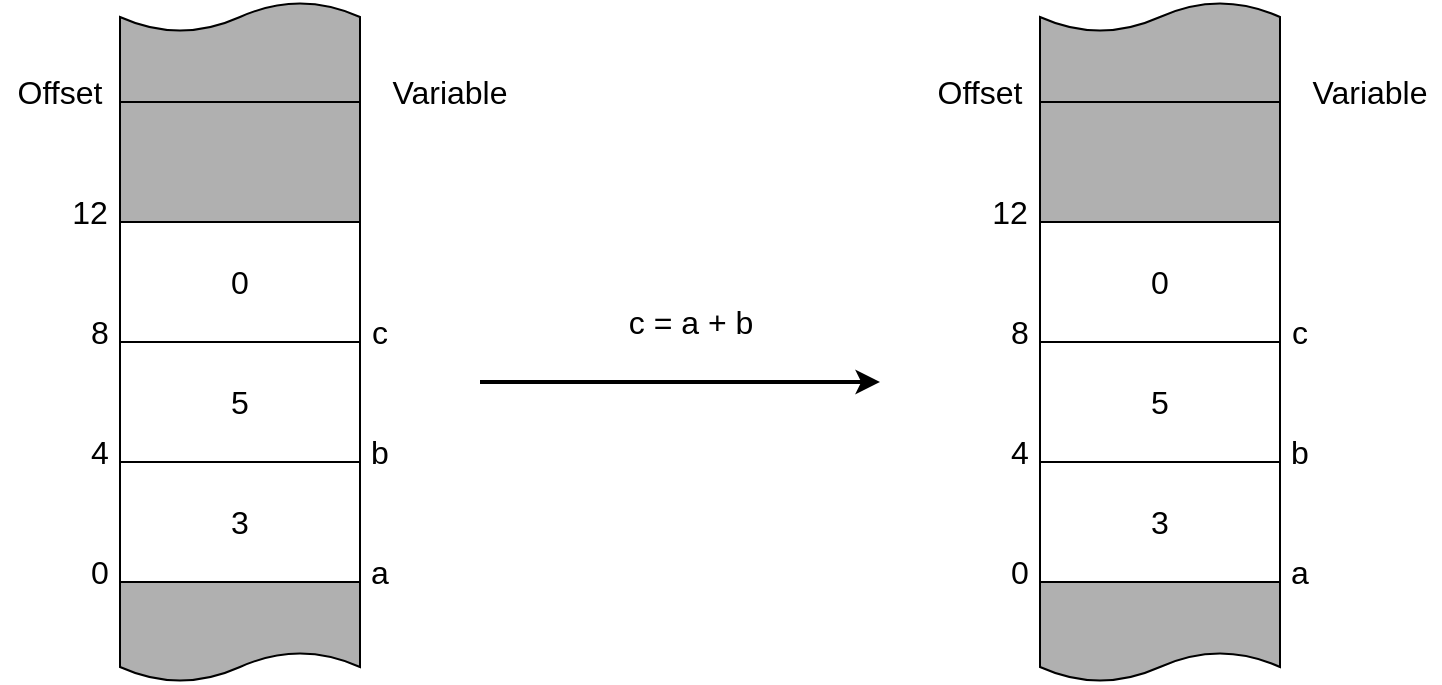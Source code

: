 <mxfile version="12.9.2" type="device"><diagram id="3T6XXa4KqIWcqoQXKcZj" name="Page-1"><mxGraphModel dx="1102" dy="565" grid="1" gridSize="10" guides="1" tooltips="1" connect="1" arrows="1" fold="1" page="1" pageScale="1" pageWidth="850" pageHeight="1100" math="0" shadow="0"><root><mxCell id="0"/><mxCell id="1" parent="0"/><mxCell id="Z8ysf3RP-tLpuXfRaKUo-2" value="" style="shape=document;whiteSpace=wrap;html=1;boundedLbl=1;rotation=-180;fillColor=#B0B0B0;" parent="1" vertex="1"><mxGeometry x="140" y="90" width="120" height="50" as="geometry"/></mxCell><mxCell id="Z8ysf3RP-tLpuXfRaKUo-3" value="" style="shape=document;whiteSpace=wrap;html=1;boundedLbl=1;rotation=0;fillColor=#B0B0B0;" parent="1" vertex="1"><mxGeometry x="140" y="380" width="120" height="50" as="geometry"/></mxCell><mxCell id="Z8ysf3RP-tLpuXfRaKUo-4" value="3" style="rounded=0;whiteSpace=wrap;html=1;fontSize=16;" parent="1" vertex="1"><mxGeometry x="140" y="320" width="120" height="60" as="geometry"/></mxCell><mxCell id="Z8ysf3RP-tLpuXfRaKUo-5" value="5" style="rounded=0;whiteSpace=wrap;html=1;fontSize=16;" parent="1" vertex="1"><mxGeometry x="140" y="260" width="120" height="60" as="geometry"/></mxCell><mxCell id="Z8ysf3RP-tLpuXfRaKUo-6" value="0" style="rounded=0;whiteSpace=wrap;html=1;fontSize=16;" parent="1" vertex="1"><mxGeometry x="140" y="200" width="120" height="60" as="geometry"/></mxCell><mxCell id="Z8ysf3RP-tLpuXfRaKUo-7" value="" style="rounded=0;whiteSpace=wrap;html=1;fillColor=#B0B0B0;" parent="1" vertex="1"><mxGeometry x="140" y="140" width="120" height="60" as="geometry"/></mxCell><mxCell id="Z8ysf3RP-tLpuXfRaKUo-8" value="Offset" style="text;html=1;strokeColor=none;fillColor=none;align=center;verticalAlign=middle;whiteSpace=wrap;rounded=0;fontSize=16;" parent="1" vertex="1"><mxGeometry x="80" y="120" width="60" height="30" as="geometry"/></mxCell><mxCell id="Z8ysf3RP-tLpuXfRaKUo-9" value="0" style="text;html=1;strokeColor=none;fillColor=none;align=center;verticalAlign=middle;whiteSpace=wrap;rounded=0;fontSize=16;" parent="1" vertex="1"><mxGeometry x="120" y="360" width="20" height="30" as="geometry"/></mxCell><mxCell id="Z8ysf3RP-tLpuXfRaKUo-10" value="4" style="text;html=1;strokeColor=none;fillColor=none;align=center;verticalAlign=middle;whiteSpace=wrap;rounded=0;fontSize=16;" parent="1" vertex="1"><mxGeometry x="120" y="300" width="20" height="30" as="geometry"/></mxCell><mxCell id="Z8ysf3RP-tLpuXfRaKUo-11" value="8" style="text;html=1;strokeColor=none;fillColor=none;align=center;verticalAlign=middle;whiteSpace=wrap;rounded=0;fontSize=16;" parent="1" vertex="1"><mxGeometry x="120" y="240" width="20" height="30" as="geometry"/></mxCell><mxCell id="Z8ysf3RP-tLpuXfRaKUo-12" value="12" style="text;html=1;strokeColor=none;fillColor=none;align=center;verticalAlign=middle;whiteSpace=wrap;rounded=0;fontSize=16;" parent="1" vertex="1"><mxGeometry x="110" y="180" width="30" height="30" as="geometry"/></mxCell><mxCell id="WdGrn8KU4RR0bOzMLmEx-1" value="Variable" style="text;html=1;strokeColor=none;fillColor=none;align=center;verticalAlign=middle;whiteSpace=wrap;rounded=0;fontSize=16;" vertex="1" parent="1"><mxGeometry x="270" y="120" width="70" height="30" as="geometry"/></mxCell><mxCell id="WdGrn8KU4RR0bOzMLmEx-2" value="a" style="text;html=1;strokeColor=none;fillColor=none;align=center;verticalAlign=middle;whiteSpace=wrap;rounded=0;fontSize=16;" vertex="1" parent="1"><mxGeometry x="260" y="360" width="20" height="30" as="geometry"/></mxCell><mxCell id="WdGrn8KU4RR0bOzMLmEx-3" value="b" style="text;html=1;strokeColor=none;fillColor=none;align=center;verticalAlign=middle;whiteSpace=wrap;rounded=0;fontSize=16;" vertex="1" parent="1"><mxGeometry x="260" y="300" width="20" height="30" as="geometry"/></mxCell><mxCell id="WdGrn8KU4RR0bOzMLmEx-4" value="c" style="text;html=1;strokeColor=none;fillColor=none;align=center;verticalAlign=middle;whiteSpace=wrap;rounded=0;fontSize=16;" vertex="1" parent="1"><mxGeometry x="260" y="240" width="20" height="30" as="geometry"/></mxCell><mxCell id="WdGrn8KU4RR0bOzMLmEx-5" value="" style="shape=document;whiteSpace=wrap;html=1;boundedLbl=1;rotation=-180;fillColor=#B0B0B0;" vertex="1" parent="1"><mxGeometry x="600" y="90" width="120" height="50" as="geometry"/></mxCell><mxCell id="WdGrn8KU4RR0bOzMLmEx-6" value="" style="shape=document;whiteSpace=wrap;html=1;boundedLbl=1;rotation=0;fillColor=#B0B0B0;" vertex="1" parent="1"><mxGeometry x="600" y="380" width="120" height="50" as="geometry"/></mxCell><mxCell id="WdGrn8KU4RR0bOzMLmEx-7" value="3" style="rounded=0;whiteSpace=wrap;html=1;fontSize=16;" vertex="1" parent="1"><mxGeometry x="600" y="320" width="120" height="60" as="geometry"/></mxCell><mxCell id="WdGrn8KU4RR0bOzMLmEx-8" value="5" style="rounded=0;whiteSpace=wrap;html=1;fontSize=16;" vertex="1" parent="1"><mxGeometry x="600" y="260" width="120" height="60" as="geometry"/></mxCell><mxCell id="WdGrn8KU4RR0bOzMLmEx-9" value="0" style="rounded=0;whiteSpace=wrap;html=1;fontSize=16;" vertex="1" parent="1"><mxGeometry x="600" y="200" width="120" height="60" as="geometry"/></mxCell><mxCell id="WdGrn8KU4RR0bOzMLmEx-10" value="" style="rounded=0;whiteSpace=wrap;html=1;fillColor=#B0B0B0;" vertex="1" parent="1"><mxGeometry x="600" y="140" width="120" height="60" as="geometry"/></mxCell><mxCell id="WdGrn8KU4RR0bOzMLmEx-11" value="Offset" style="text;html=1;strokeColor=none;fillColor=none;align=center;verticalAlign=middle;whiteSpace=wrap;rounded=0;fontSize=16;" vertex="1" parent="1"><mxGeometry x="540" y="120" width="60" height="30" as="geometry"/></mxCell><mxCell id="WdGrn8KU4RR0bOzMLmEx-12" value="0" style="text;html=1;strokeColor=none;fillColor=none;align=center;verticalAlign=middle;whiteSpace=wrap;rounded=0;fontSize=16;" vertex="1" parent="1"><mxGeometry x="580" y="360" width="20" height="30" as="geometry"/></mxCell><mxCell id="WdGrn8KU4RR0bOzMLmEx-13" value="4" style="text;html=1;strokeColor=none;fillColor=none;align=center;verticalAlign=middle;whiteSpace=wrap;rounded=0;fontSize=16;" vertex="1" parent="1"><mxGeometry x="580" y="300" width="20" height="30" as="geometry"/></mxCell><mxCell id="WdGrn8KU4RR0bOzMLmEx-14" value="8" style="text;html=1;strokeColor=none;fillColor=none;align=center;verticalAlign=middle;whiteSpace=wrap;rounded=0;fontSize=16;" vertex="1" parent="1"><mxGeometry x="580" y="240" width="20" height="30" as="geometry"/></mxCell><mxCell id="WdGrn8KU4RR0bOzMLmEx-15" value="12" style="text;html=1;strokeColor=none;fillColor=none;align=center;verticalAlign=middle;whiteSpace=wrap;rounded=0;fontSize=16;" vertex="1" parent="1"><mxGeometry x="570" y="180" width="30" height="30" as="geometry"/></mxCell><mxCell id="WdGrn8KU4RR0bOzMLmEx-16" value="Variable" style="text;html=1;strokeColor=none;fillColor=none;align=center;verticalAlign=middle;whiteSpace=wrap;rounded=0;fontSize=16;" vertex="1" parent="1"><mxGeometry x="730" y="120" width="70" height="30" as="geometry"/></mxCell><mxCell id="WdGrn8KU4RR0bOzMLmEx-17" value="a" style="text;html=1;strokeColor=none;fillColor=none;align=center;verticalAlign=middle;whiteSpace=wrap;rounded=0;fontSize=16;" vertex="1" parent="1"><mxGeometry x="720" y="360" width="20" height="30" as="geometry"/></mxCell><mxCell id="WdGrn8KU4RR0bOzMLmEx-18" value="b" style="text;html=1;strokeColor=none;fillColor=none;align=center;verticalAlign=middle;whiteSpace=wrap;rounded=0;fontSize=16;" vertex="1" parent="1"><mxGeometry x="720" y="300" width="20" height="30" as="geometry"/></mxCell><mxCell id="WdGrn8KU4RR0bOzMLmEx-19" value="c" style="text;html=1;strokeColor=none;fillColor=none;align=center;verticalAlign=middle;whiteSpace=wrap;rounded=0;fontSize=16;" vertex="1" parent="1"><mxGeometry x="720" y="240" width="20" height="30" as="geometry"/></mxCell><mxCell id="WdGrn8KU4RR0bOzMLmEx-20" value="" style="endArrow=classic;html=1;fontSize=16;strokeWidth=2;" edge="1" parent="1"><mxGeometry width="50" height="50" relative="1" as="geometry"><mxPoint x="320" y="280" as="sourcePoint"/><mxPoint x="520" y="280" as="targetPoint"/></mxGeometry></mxCell><mxCell id="WdGrn8KU4RR0bOzMLmEx-21" value="c = a + b" style="text;html=1;align=center;verticalAlign=middle;resizable=0;points=[];autosize=1;fontSize=16;" vertex="1" parent="1"><mxGeometry x="380" y="240" width="90" height="20" as="geometry"/></mxCell></root></mxGraphModel></diagram></mxfile>